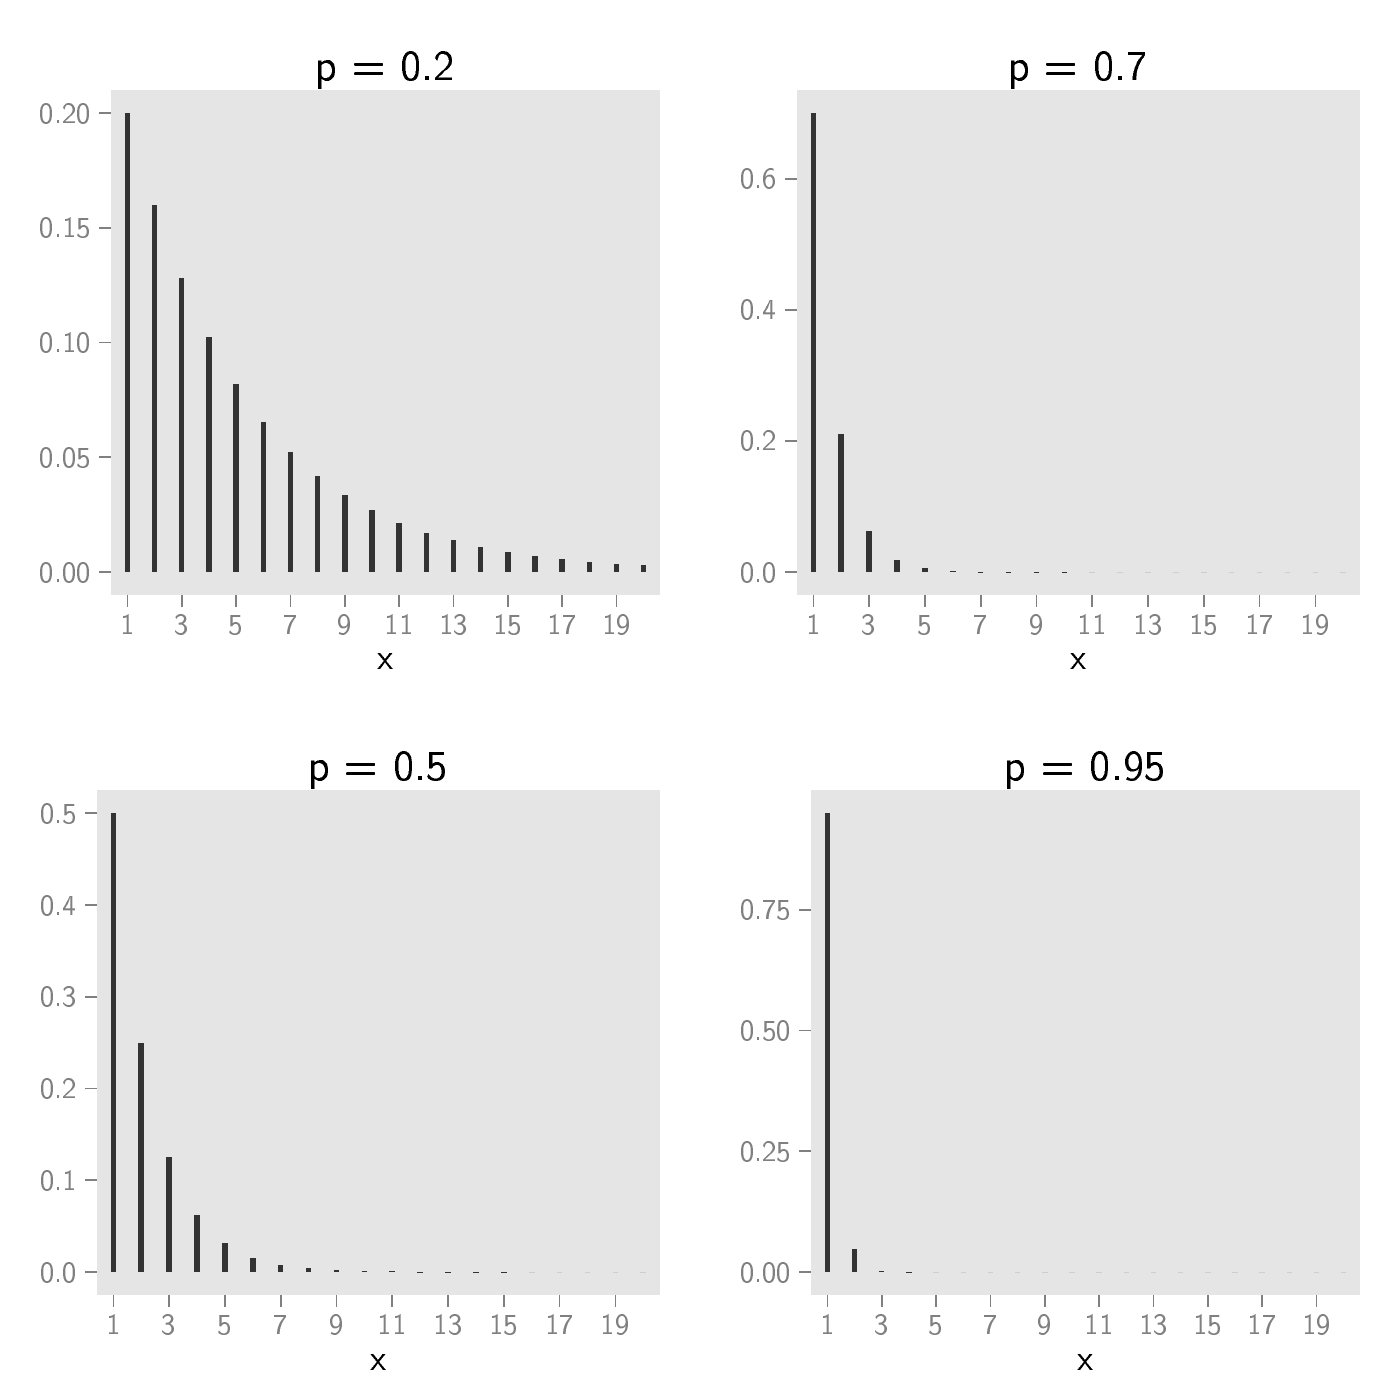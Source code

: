 % Created by tikzDevice version 0.8.1 on 2015-09-10 15:28:15
% !TEX encoding = UTF-8 Unicode
\batchmode
\makeatletter
\def\input@path{{/Users/matvi05/Dropbox/Teaching/ProbStatUProg/Lectures//}}
\makeatother
\documentclass[english,xcolor=svgnames, handout]{beamer}
\nonstopmode

\usepackage{tikz}

\usepackage[active,tightpage,psfixbb]{preview}

\PreviewEnvironment{pgfpicture}

\setlength\PreviewBorder{0pt}

\newcommand{\SweaveOpts}[1]{}  % do not interfere with LaTeX
\newcommand{\SweaveInput}[1]{} % because they are not real TeX commands
\newcommand{\Sexpr}[1]{}       % will only be parsed by R


\usepackage{mathpazo}
\usepackage[T1]{fontenc}
\usepackage[latin9]{inputenc}
\setcounter{secnumdepth}{3}
\setcounter{tocdepth}{3}
\usepackage{calc}
\usepackage{amsmath}
\usepackage{amssymb}
\usepackage{graphicx}

\makeatletter
%%%%%%%%%%%%%%%%%%%%%%%%%%%%%% Textclass specific LaTeX commands.
 % this default might be overridden by plain title style
 \newcommand\makebeamertitle{\frame{\maketitle}}%
 % (ERT) argument for the TOC
 \AtBeginDocument{%
   \let\origtableofcontents=\tableofcontents
   \def\tableofcontents{\@ifnextchar[{\origtableofcontents}{\gobbletableofcontents}}
   \def\gobbletableofcontents#1{\origtableofcontents}
 }

%%%%%%%%%%%%%%%%%%%%%%%%%%%%%% User specified LaTeX commands.
\setcounter{MaxMatrixCols}{10}
\usepackage{graphicx}
\usepackage{amsmath}
\usepackage{mathpazo}
\usepackage{hyperref}
%\usepackage{multimedia}
\usepackage{movie15}
\usepackage{xcolor}
\usepackage{colortbl}
\definecolor{RawSienna}{cmyk}{0,0.87,0.82,0.31}
\definecolor{gray97}{cmyk}{0,0,0,0.03}
\definecolor{robinsegg}{cmyk}{0.18,0.04,0,0.07}
\definecolor{cola}{cmyk}{0,0.315,0.35,0.155}

\newenvironment{stepenumerate}{\begin{enumerate}[<+->]}{\end{enumerate}}
\newenvironment{stepitemize}{\begin{itemize}[<+->]}{\end{itemize} }
\newenvironment{stepenumeratewithalert}{\begin{enumerate}[<+-| alert@+>]}{\end{enumerate}}
\newenvironment{stepitemizewithalert}{\begin{itemize}[<+-| alert@+>]}{\end{itemize} }
\usecolortheme[named=RawSienna]{structure}
%\usecolortheme[RGB={205,0,0}]{structure}
\setbeamertemplate{navigation symbols}{}
\useoutertheme{infolines}
\usetheme{default}
\setbeamertemplate{blocks}[shadow=true]
%\setbeamerfont{structure}{shape=\itshape}
\usefonttheme{structuresmallcapsserif}
\setbeamertemplate{background canvas}{
 % \ifnum \thepage>0 \relax % we are on the first page
%\includegraphics[width=\paperwidth,height=\paperheight]{/home/mv/Dropbox/Foton/IconsWallpaper/greyribbonLighter.jpg}
 % \else
 	% No background for page 2 and onwards
 % \fi
}

\makeatother

\usepackage{babel}

\begin{document}

\begin{tikzpicture}[x=1pt,y=1pt]
\definecolor{fillColor}{RGB}{255,255,255}
\path[use as bounding box,fill=fillColor,fill opacity=0.00] (0,0) rectangle (505.89,505.89);
\begin{scope}
\path[clip] (  0.00,252.94) rectangle (252.94,505.89);
\definecolor{drawColor}{RGB}{255,255,255}
\definecolor{fillColor}{RGB}{255,255,255}

\path[draw=drawColor,line width= 0.6pt,line join=round,line cap=round,fill=fillColor] (  0.00,252.94) rectangle (252.94,505.89);
\end{scope}
\begin{scope}
\path[clip] ( 40.14,290.94) rectangle (238.49,473.26);
\definecolor{fillColor}{gray}{0.90}

\path[fill=fillColor] ( 40.14,290.94) rectangle (238.49,473.26);
\definecolor{fillColor}{gray}{0.20}

\path[fill=fillColor] ( 45.05,299.22) rectangle ( 47.01,464.97);

\path[fill=fillColor] ( 54.87,299.22) rectangle ( 56.83,431.82);

\path[fill=fillColor] ( 64.68,299.22) rectangle ( 66.65,405.30);

\path[fill=fillColor] ( 74.50,299.22) rectangle ( 76.47,384.09);

\path[fill=fillColor] ( 84.32,299.22) rectangle ( 86.29,367.11);

\path[fill=fillColor] ( 94.14,299.22) rectangle ( 96.11,353.54);

\path[fill=fillColor] (103.96,299.22) rectangle (105.93,342.67);

\path[fill=fillColor] (113.78,299.22) rectangle (115.75,333.98);

\path[fill=fillColor] (123.60,299.22) rectangle (125.57,327.03);

\path[fill=fillColor] (133.42,299.22) rectangle (135.39,321.47);

\path[fill=fillColor] (143.24,299.22) rectangle (145.21,317.02);

\path[fill=fillColor] (153.06,299.22) rectangle (155.02,313.46);

\path[fill=fillColor] (162.88,299.22) rectangle (164.84,310.61);

\path[fill=fillColor] (172.70,299.22) rectangle (174.66,308.33);

\path[fill=fillColor] (182.52,299.22) rectangle (184.48,306.51);

\path[fill=fillColor] (192.34,299.22) rectangle (194.30,305.05);

\path[fill=fillColor] (202.16,299.22) rectangle (204.12,303.89);

\path[fill=fillColor] (211.98,299.22) rectangle (213.94,302.96);

\path[fill=fillColor] (221.80,299.22) rectangle (223.76,302.21);

\path[fill=fillColor] (231.62,299.22) rectangle (233.58,301.61);
\end{scope}
\begin{scope}
\path[clip] (  0.00,  0.00) rectangle (505.89,505.89);
\definecolor{drawColor}{gray}{0.50}

\node[text=drawColor,anchor=base east,inner sep=0pt, outer sep=0pt, scale=  0.96] at ( 33.02,295.57) {0.00};

\node[text=drawColor,anchor=base east,inner sep=0pt, outer sep=0pt, scale=  0.96] at ( 33.02,337.01) {0.05};

\node[text=drawColor,anchor=base east,inner sep=0pt, outer sep=0pt, scale=  0.96] at ( 33.02,378.45) {0.10};

\node[text=drawColor,anchor=base east,inner sep=0pt, outer sep=0pt, scale=  0.96] at ( 33.02,419.89) {0.15};

\node[text=drawColor,anchor=base east,inner sep=0pt, outer sep=0pt, scale=  0.96] at ( 33.02,461.32) {0.20};
\end{scope}
\begin{scope}
\path[clip] (  0.00,  0.00) rectangle (505.89,505.89);
\definecolor{drawColor}{gray}{0.50}

\path[draw=drawColor,line width= 0.6pt,line join=round] ( 35.87,299.22) --
	( 40.14,299.22);

\path[draw=drawColor,line width= 0.6pt,line join=round] ( 35.87,340.66) --
	( 40.14,340.66);

\path[draw=drawColor,line width= 0.6pt,line join=round] ( 35.87,382.10) --
	( 40.14,382.10);

\path[draw=drawColor,line width= 0.6pt,line join=round] ( 35.87,423.54) --
	( 40.14,423.54);

\path[draw=drawColor,line width= 0.6pt,line join=round] ( 35.87,464.97) --
	( 40.14,464.97);
\end{scope}
\begin{scope}
\path[clip] (  0.00,  0.00) rectangle (505.89,505.89);
\definecolor{drawColor}{gray}{0.50}

\path[draw=drawColor,line width= 0.6pt,line join=round] ( 46.03,286.67) --
	( 46.03,290.94);

\path[draw=drawColor,line width= 0.6pt,line join=round] ( 65.67,286.67) --
	( 65.67,290.94);

\path[draw=drawColor,line width= 0.6pt,line join=round] ( 85.31,286.67) --
	( 85.31,290.94);

\path[draw=drawColor,line width= 0.6pt,line join=round] (104.94,286.67) --
	(104.94,290.94);

\path[draw=drawColor,line width= 0.6pt,line join=round] (124.58,286.67) --
	(124.58,290.94);

\path[draw=drawColor,line width= 0.6pt,line join=round] (144.22,286.67) --
	(144.22,290.94);

\path[draw=drawColor,line width= 0.6pt,line join=round] (163.86,286.67) --
	(163.86,290.94);

\path[draw=drawColor,line width= 0.6pt,line join=round] (183.50,286.67) --
	(183.50,290.94);

\path[draw=drawColor,line width= 0.6pt,line join=round] (203.14,286.67) --
	(203.14,290.94);

\path[draw=drawColor,line width= 0.6pt,line join=round] (222.78,286.67) --
	(222.78,290.94);
\end{scope}
\begin{scope}
\path[clip] (  0.00,  0.00) rectangle (505.89,505.89);
\definecolor{drawColor}{gray}{0.50}

\node[text=drawColor,anchor=base,inner sep=0pt, outer sep=0pt, scale=  0.96] at ( 46.03,276.52) {1};

\node[text=drawColor,anchor=base,inner sep=0pt, outer sep=0pt, scale=  0.96] at ( 65.67,276.52) {3};

\node[text=drawColor,anchor=base,inner sep=0pt, outer sep=0pt, scale=  0.96] at ( 85.31,276.52) {5};

\node[text=drawColor,anchor=base,inner sep=0pt, outer sep=0pt, scale=  0.96] at (104.94,276.52) {7};

\node[text=drawColor,anchor=base,inner sep=0pt, outer sep=0pt, scale=  0.96] at (124.58,276.52) {9};

\node[text=drawColor,anchor=base,inner sep=0pt, outer sep=0pt, scale=  0.96] at (144.22,276.52) {11};

\node[text=drawColor,anchor=base,inner sep=0pt, outer sep=0pt, scale=  0.96] at (163.86,276.52) {13};

\node[text=drawColor,anchor=base,inner sep=0pt, outer sep=0pt, scale=  0.96] at (183.50,276.52) {15};

\node[text=drawColor,anchor=base,inner sep=0pt, outer sep=0pt, scale=  0.96] at (203.14,276.52) {17};

\node[text=drawColor,anchor=base,inner sep=0pt, outer sep=0pt, scale=  0.96] at (222.78,276.52) {19};
\end{scope}
\begin{scope}
\path[clip] (  0.00,  0.00) rectangle (505.89,505.89);
\definecolor{drawColor}{RGB}{0,0,0}

\node[text=drawColor,anchor=base,inner sep=0pt, outer sep=0pt, scale=  1.20] at (139.31,263.79) {x};
\end{scope}
\begin{scope}
\path[clip] (  0.00,  0.00) rectangle (505.89,505.89);
\definecolor{drawColor}{RGB}{0,0,0}

\node[text=drawColor,anchor=base,inner sep=0pt, outer sep=0pt, scale=  1.44] at (139.31,476.87) {p = 0.2};
\end{scope}
\begin{scope}
\path[clip] (  0.00,  0.00) rectangle (252.94,252.94);
\definecolor{drawColor}{RGB}{255,255,255}
\definecolor{fillColor}{RGB}{255,255,255}

\path[draw=drawColor,line width= 0.6pt,line join=round,line cap=round,fill=fillColor] (  0.00, -0.00) rectangle (252.94,252.94);
\end{scope}
\begin{scope}
\path[clip] ( 34.91, 37.99) rectangle (238.49,220.32);
\definecolor{fillColor}{gray}{0.90}

\path[fill=fillColor] ( 34.91, 37.99) rectangle (238.49,220.32);
\definecolor{fillColor}{gray}{0.20}

\path[fill=fillColor] ( 39.95, 46.28) rectangle ( 41.97,212.03);

\path[fill=fillColor] ( 50.03, 46.28) rectangle ( 52.05,129.15);

\path[fill=fillColor] ( 60.11, 46.28) rectangle ( 62.12, 87.72);

\path[fill=fillColor] ( 70.19, 46.28) rectangle ( 72.20, 67.00);

\path[fill=fillColor] ( 80.26, 46.28) rectangle ( 82.28, 56.64);

\path[fill=fillColor] ( 90.34, 46.28) rectangle ( 92.36, 51.46);

\path[fill=fillColor] (100.42, 46.28) rectangle (102.44, 48.87);

\path[fill=fillColor] (110.50, 46.28) rectangle (112.51, 47.57);

\path[fill=fillColor] (120.58, 46.28) rectangle (122.59, 46.93);

\path[fill=fillColor] (130.66, 46.28) rectangle (132.67, 46.60);

\path[fill=fillColor] (140.73, 46.28) rectangle (142.75, 46.44);

\path[fill=fillColor] (150.81, 46.28) rectangle (152.83, 46.36);

\path[fill=fillColor] (160.89, 46.28) rectangle (162.91, 46.32);

\path[fill=fillColor] (170.97, 46.28) rectangle (172.98, 46.30);

\path[fill=fillColor] (181.05, 46.28) rectangle (183.06, 46.29);

\path[fill=fillColor] (191.12, 46.28) rectangle (193.14, 46.28);

\path[fill=fillColor] (201.20, 46.28) rectangle (203.22, 46.28);

\path[fill=fillColor] (211.28, 46.28) rectangle (213.30, 46.28);

\path[fill=fillColor] (221.36, 46.28) rectangle (223.37, 46.28);

\path[fill=fillColor] (231.44, 46.28) rectangle (233.45, 46.28);
\end{scope}
\begin{scope}
\path[clip] (  0.00,  0.00) rectangle (505.89,505.89);
\definecolor{drawColor}{gray}{0.50}

\node[text=drawColor,anchor=base east,inner sep=0pt, outer sep=0pt, scale=  0.96] at ( 27.80, 42.63) {0.0};

\node[text=drawColor,anchor=base east,inner sep=0pt, outer sep=0pt, scale=  0.96] at ( 27.80, 75.78) {0.1};

\node[text=drawColor,anchor=base east,inner sep=0pt, outer sep=0pt, scale=  0.96] at ( 27.80,108.93) {0.2};

\node[text=drawColor,anchor=base east,inner sep=0pt, outer sep=0pt, scale=  0.96] at ( 27.80,142.08) {0.3};

\node[text=drawColor,anchor=base east,inner sep=0pt, outer sep=0pt, scale=  0.96] at ( 27.80,175.23) {0.4};

\node[text=drawColor,anchor=base east,inner sep=0pt, outer sep=0pt, scale=  0.96] at ( 27.80,208.38) {0.5};
\end{scope}
\begin{scope}
\path[clip] (  0.00,  0.00) rectangle (505.89,505.89);
\definecolor{drawColor}{gray}{0.50}

\path[draw=drawColor,line width= 0.6pt,line join=round] ( 30.65, 46.28) --
	( 34.91, 46.28);

\path[draw=drawColor,line width= 0.6pt,line join=round] ( 30.65, 79.43) --
	( 34.91, 79.43);

\path[draw=drawColor,line width= 0.6pt,line join=round] ( 30.65,112.58) --
	( 34.91,112.58);

\path[draw=drawColor,line width= 0.6pt,line join=round] ( 30.65,145.73) --
	( 34.91,145.73);

\path[draw=drawColor,line width= 0.6pt,line join=round] ( 30.65,178.88) --
	( 34.91,178.88);

\path[draw=drawColor,line width= 0.6pt,line join=round] ( 30.65,212.03) --
	( 34.91,212.03);
\end{scope}
\begin{scope}
\path[clip] (  0.00,  0.00) rectangle (505.89,505.89);
\definecolor{drawColor}{gray}{0.50}

\path[draw=drawColor,line width= 0.6pt,line join=round] ( 40.96, 33.72) --
	( 40.96, 37.99);

\path[draw=drawColor,line width= 0.6pt,line join=round] ( 61.12, 33.72) --
	( 61.12, 37.99);

\path[draw=drawColor,line width= 0.6pt,line join=round] ( 81.27, 33.72) --
	( 81.27, 37.99);

\path[draw=drawColor,line width= 0.6pt,line join=round] (101.43, 33.72) --
	(101.43, 37.99);

\path[draw=drawColor,line width= 0.6pt,line join=round] (121.59, 33.72) --
	(121.59, 37.99);

\path[draw=drawColor,line width= 0.6pt,line join=round] (141.74, 33.72) --
	(141.74, 37.99);

\path[draw=drawColor,line width= 0.6pt,line join=round] (161.90, 33.72) --
	(161.90, 37.99);

\path[draw=drawColor,line width= 0.6pt,line join=round] (182.05, 33.72) --
	(182.05, 37.99);

\path[draw=drawColor,line width= 0.6pt,line join=round] (202.21, 33.72) --
	(202.21, 37.99);

\path[draw=drawColor,line width= 0.6pt,line join=round] (222.37, 33.72) --
	(222.37, 37.99);
\end{scope}
\begin{scope}
\path[clip] (  0.00,  0.00) rectangle (505.89,505.89);
\definecolor{drawColor}{gray}{0.50}

\node[text=drawColor,anchor=base,inner sep=0pt, outer sep=0pt, scale=  0.96] at ( 40.96, 23.58) {1};

\node[text=drawColor,anchor=base,inner sep=0pt, outer sep=0pt, scale=  0.96] at ( 61.12, 23.58) {3};

\node[text=drawColor,anchor=base,inner sep=0pt, outer sep=0pt, scale=  0.96] at ( 81.27, 23.58) {5};

\node[text=drawColor,anchor=base,inner sep=0pt, outer sep=0pt, scale=  0.96] at (101.43, 23.58) {7};

\node[text=drawColor,anchor=base,inner sep=0pt, outer sep=0pt, scale=  0.96] at (121.59, 23.58) {9};

\node[text=drawColor,anchor=base,inner sep=0pt, outer sep=0pt, scale=  0.96] at (141.74, 23.58) {11};

\node[text=drawColor,anchor=base,inner sep=0pt, outer sep=0pt, scale=  0.96] at (161.90, 23.58) {13};

\node[text=drawColor,anchor=base,inner sep=0pt, outer sep=0pt, scale=  0.96] at (182.05, 23.58) {15};

\node[text=drawColor,anchor=base,inner sep=0pt, outer sep=0pt, scale=  0.96] at (202.21, 23.58) {17};

\node[text=drawColor,anchor=base,inner sep=0pt, outer sep=0pt, scale=  0.96] at (222.37, 23.58) {19};
\end{scope}
\begin{scope}
\path[clip] (  0.00,  0.00) rectangle (505.89,505.89);
\definecolor{drawColor}{RGB}{0,0,0}

\node[text=drawColor,anchor=base,inner sep=0pt, outer sep=0pt, scale=  1.20] at (136.70, 10.84) {x};
\end{scope}
\begin{scope}
\path[clip] (  0.00,  0.00) rectangle (505.89,505.89);
\definecolor{drawColor}{RGB}{0,0,0}

\node[text=drawColor,anchor=base,inner sep=0pt, outer sep=0pt, scale=  1.44] at (136.70,223.93) {p = 0.5};
\end{scope}
\begin{scope}
\path[clip] (252.94,252.94) rectangle (505.89,505.89);
\definecolor{drawColor}{RGB}{255,255,255}
\definecolor{fillColor}{RGB}{255,255,255}

\path[draw=drawColor,line width= 0.6pt,line join=round,line cap=round,fill=fillColor] (252.94,252.94) rectangle (505.89,505.89);
\end{scope}
\begin{scope}
\path[clip] (287.86,290.94) rectangle (491.44,473.26);
\definecolor{fillColor}{gray}{0.90}

\path[fill=fillColor] (287.86,290.94) rectangle (491.44,473.26);
\definecolor{fillColor}{gray}{0.20}

\path[fill=fillColor] (292.90,299.22) rectangle (294.91,464.97);

\path[fill=fillColor] (302.98,299.22) rectangle (304.99,348.95);

\path[fill=fillColor] (313.05,299.22) rectangle (315.07,314.14);

\path[fill=fillColor] (323.13,299.22) rectangle (325.15,303.70);

\path[fill=fillColor] (333.21,299.22) rectangle (335.23,300.57);

\path[fill=fillColor] (343.29,299.22) rectangle (345.30,299.63);

\path[fill=fillColor] (353.37,299.22) rectangle (355.38,299.34);

\path[fill=fillColor] (363.44,299.22) rectangle (365.46,299.26);

\path[fill=fillColor] (373.52,299.22) rectangle (375.54,299.23);

\path[fill=fillColor] (383.60,299.22) rectangle (385.62,299.23);

\path[fill=fillColor] (393.68,299.22) rectangle (395.69,299.22);

\path[fill=fillColor] (403.76,299.22) rectangle (405.77,299.22);

\path[fill=fillColor] (413.83,299.22) rectangle (415.85,299.22);

\path[fill=fillColor] (423.91,299.22) rectangle (425.93,299.22);

\path[fill=fillColor] (433.99,299.22) rectangle (436.01,299.22);

\path[fill=fillColor] (444.07,299.22) rectangle (446.08,299.22);

\path[fill=fillColor] (454.15,299.22) rectangle (456.16,299.22);

\path[fill=fillColor] (464.23,299.22) rectangle (466.24,299.22);

\path[fill=fillColor] (474.30,299.22) rectangle (476.32,299.22);

\path[fill=fillColor] (484.38,299.22) rectangle (486.40,299.22);
\end{scope}
\begin{scope}
\path[clip] (  0.00,  0.00) rectangle (505.89,505.89);
\definecolor{drawColor}{gray}{0.50}

\node[text=drawColor,anchor=base east,inner sep=0pt, outer sep=0pt, scale=  0.96] at (280.75,295.57) {0.0};

\node[text=drawColor,anchor=base east,inner sep=0pt, outer sep=0pt, scale=  0.96] at (280.75,342.93) {0.2};

\node[text=drawColor,anchor=base east,inner sep=0pt, outer sep=0pt, scale=  0.96] at (280.75,390.29) {0.4};

\node[text=drawColor,anchor=base east,inner sep=0pt, outer sep=0pt, scale=  0.96] at (280.75,437.64) {0.6};
\end{scope}
\begin{scope}
\path[clip] (  0.00,  0.00) rectangle (505.89,505.89);
\definecolor{drawColor}{gray}{0.50}

\path[draw=drawColor,line width= 0.6pt,line join=round] (283.59,299.22) --
	(287.86,299.22);

\path[draw=drawColor,line width= 0.6pt,line join=round] (283.59,346.58) --
	(287.86,346.58);

\path[draw=drawColor,line width= 0.6pt,line join=round] (283.59,393.94) --
	(287.86,393.94);

\path[draw=drawColor,line width= 0.6pt,line join=round] (283.59,441.29) --
	(287.86,441.29);
\end{scope}
\begin{scope}
\path[clip] (  0.00,  0.00) rectangle (505.89,505.89);
\definecolor{drawColor}{gray}{0.50}

\path[draw=drawColor,line width= 0.6pt,line join=round] (293.91,286.67) --
	(293.91,290.94);

\path[draw=drawColor,line width= 0.6pt,line join=round] (314.06,286.67) --
	(314.06,290.94);

\path[draw=drawColor,line width= 0.6pt,line join=round] (334.22,286.67) --
	(334.22,290.94);

\path[draw=drawColor,line width= 0.6pt,line join=round] (354.37,286.67) --
	(354.37,290.94);

\path[draw=drawColor,line width= 0.6pt,line join=round] (374.53,286.67) --
	(374.53,290.94);

\path[draw=drawColor,line width= 0.6pt,line join=round] (394.69,286.67) --
	(394.69,290.94);

\path[draw=drawColor,line width= 0.6pt,line join=round] (414.84,286.67) --
	(414.84,290.94);

\path[draw=drawColor,line width= 0.6pt,line join=round] (435.00,286.67) --
	(435.00,290.94);

\path[draw=drawColor,line width= 0.6pt,line join=round] (455.15,286.67) --
	(455.15,290.94);

\path[draw=drawColor,line width= 0.6pt,line join=round] (475.31,286.67) --
	(475.31,290.94);
\end{scope}
\begin{scope}
\path[clip] (  0.00,  0.00) rectangle (505.89,505.89);
\definecolor{drawColor}{gray}{0.50}

\node[text=drawColor,anchor=base,inner sep=0pt, outer sep=0pt, scale=  0.96] at (293.91,276.52) {1};

\node[text=drawColor,anchor=base,inner sep=0pt, outer sep=0pt, scale=  0.96] at (314.06,276.52) {3};

\node[text=drawColor,anchor=base,inner sep=0pt, outer sep=0pt, scale=  0.96] at (334.22,276.52) {5};

\node[text=drawColor,anchor=base,inner sep=0pt, outer sep=0pt, scale=  0.96] at (354.37,276.52) {7};

\node[text=drawColor,anchor=base,inner sep=0pt, outer sep=0pt, scale=  0.96] at (374.53,276.52) {9};

\node[text=drawColor,anchor=base,inner sep=0pt, outer sep=0pt, scale=  0.96] at (394.69,276.52) {11};

\node[text=drawColor,anchor=base,inner sep=0pt, outer sep=0pt, scale=  0.96] at (414.84,276.52) {13};

\node[text=drawColor,anchor=base,inner sep=0pt, outer sep=0pt, scale=  0.96] at (435.00,276.52) {15};

\node[text=drawColor,anchor=base,inner sep=0pt, outer sep=0pt, scale=  0.96] at (455.15,276.52) {17};

\node[text=drawColor,anchor=base,inner sep=0pt, outer sep=0pt, scale=  0.96] at (475.31,276.52) {19};
\end{scope}
\begin{scope}
\path[clip] (  0.00,  0.00) rectangle (505.89,505.89);
\definecolor{drawColor}{RGB}{0,0,0}

\node[text=drawColor,anchor=base,inner sep=0pt, outer sep=0pt, scale=  1.20] at (389.65,263.79) {x};
\end{scope}
\begin{scope}
\path[clip] (  0.00,  0.00) rectangle (505.89,505.89);
\definecolor{drawColor}{RGB}{0,0,0}

\node[text=drawColor,anchor=base,inner sep=0pt, outer sep=0pt, scale=  1.44] at (389.65,476.87) {p = 0.7};
\end{scope}
\begin{scope}
\path[clip] (252.94,  0.00) rectangle (505.89,252.94);
\definecolor{drawColor}{RGB}{255,255,255}
\definecolor{fillColor}{RGB}{255,255,255}

\path[draw=drawColor,line width= 0.6pt,line join=round,line cap=round,fill=fillColor] (252.94, -0.00) rectangle (505.89,252.94);
\end{scope}
\begin{scope}
\path[clip] (293.08, 37.99) rectangle (491.44,220.32);
\definecolor{fillColor}{gray}{0.90}

\path[fill=fillColor] (293.08, 37.99) rectangle (491.44,220.32);
\definecolor{fillColor}{gray}{0.20}

\path[fill=fillColor] (297.99, 46.28) rectangle (299.95,212.03);

\path[fill=fillColor] (307.81, 46.28) rectangle (309.77, 54.57);

\path[fill=fillColor] (317.63, 46.28) rectangle (319.59, 46.69);

\path[fill=fillColor] (327.45, 46.28) rectangle (329.41, 46.30);

\path[fill=fillColor] (337.27, 46.28) rectangle (339.23, 46.28);

\path[fill=fillColor] (347.09, 46.28) rectangle (349.05, 46.28);

\path[fill=fillColor] (356.91, 46.28) rectangle (358.87, 46.28);

\path[fill=fillColor] (366.73, 46.28) rectangle (368.69, 46.28);

\path[fill=fillColor] (376.55, 46.28) rectangle (378.51, 46.28);

\path[fill=fillColor] (386.37, 46.28) rectangle (388.33, 46.28);

\path[fill=fillColor] (396.19, 46.28) rectangle (398.15, 46.28);

\path[fill=fillColor] (406.01, 46.28) rectangle (407.97, 46.28);

\path[fill=fillColor] (415.83, 46.28) rectangle (417.79, 46.28);

\path[fill=fillColor] (425.64, 46.28) rectangle (427.61, 46.28);

\path[fill=fillColor] (435.46, 46.28) rectangle (437.43, 46.28);

\path[fill=fillColor] (445.28, 46.28) rectangle (447.25, 46.28);

\path[fill=fillColor] (455.10, 46.28) rectangle (457.07, 46.28);

\path[fill=fillColor] (464.92, 46.28) rectangle (466.89, 46.28);

\path[fill=fillColor] (474.74, 46.28) rectangle (476.71, 46.28);

\path[fill=fillColor] (484.56, 46.28) rectangle (486.53, 46.28);
\end{scope}
\begin{scope}
\path[clip] (  0.00,  0.00) rectangle (505.89,505.89);
\definecolor{drawColor}{gray}{0.50}

\node[text=drawColor,anchor=base east,inner sep=0pt, outer sep=0pt, scale=  0.96] at (285.97, 42.63) {0.00};

\node[text=drawColor,anchor=base east,inner sep=0pt, outer sep=0pt, scale=  0.96] at (285.97, 86.25) {0.25};

\node[text=drawColor,anchor=base east,inner sep=0pt, outer sep=0pt, scale=  0.96] at (285.97,129.87) {0.50};

\node[text=drawColor,anchor=base east,inner sep=0pt, outer sep=0pt, scale=  0.96] at (285.97,173.48) {0.75};
\end{scope}
\begin{scope}
\path[clip] (  0.00,  0.00) rectangle (505.89,505.89);
\definecolor{drawColor}{gray}{0.50}

\path[draw=drawColor,line width= 0.6pt,line join=round] (288.81, 46.28) --
	(293.08, 46.28);

\path[draw=drawColor,line width= 0.6pt,line join=round] (288.81, 89.90) --
	(293.08, 89.90);

\path[draw=drawColor,line width= 0.6pt,line join=round] (288.81,133.51) --
	(293.08,133.51);

\path[draw=drawColor,line width= 0.6pt,line join=round] (288.81,177.13) --
	(293.08,177.13);
\end{scope}
\begin{scope}
\path[clip] (  0.00,  0.00) rectangle (505.89,505.89);
\definecolor{drawColor}{gray}{0.50}

\path[draw=drawColor,line width= 0.6pt,line join=round] (298.97, 33.72) --
	(298.97, 37.99);

\path[draw=drawColor,line width= 0.6pt,line join=round] (318.61, 33.72) --
	(318.61, 37.99);

\path[draw=drawColor,line width= 0.6pt,line join=round] (338.25, 33.72) --
	(338.25, 37.99);

\path[draw=drawColor,line width= 0.6pt,line join=round] (357.89, 33.72) --
	(357.89, 37.99);

\path[draw=drawColor,line width= 0.6pt,line join=round] (377.53, 33.72) --
	(377.53, 37.99);

\path[draw=drawColor,line width= 0.6pt,line join=round] (397.17, 33.72) --
	(397.17, 37.99);

\path[draw=drawColor,line width= 0.6pt,line join=round] (416.81, 33.72) --
	(416.81, 37.99);

\path[draw=drawColor,line width= 0.6pt,line join=round] (436.45, 33.72) --
	(436.45, 37.99);

\path[draw=drawColor,line width= 0.6pt,line join=round] (456.09, 33.72) --
	(456.09, 37.99);

\path[draw=drawColor,line width= 0.6pt,line join=round] (475.72, 33.72) --
	(475.72, 37.99);
\end{scope}
\begin{scope}
\path[clip] (  0.00,  0.00) rectangle (505.89,505.89);
\definecolor{drawColor}{gray}{0.50}

\node[text=drawColor,anchor=base,inner sep=0pt, outer sep=0pt, scale=  0.96] at (298.97, 23.58) {1};

\node[text=drawColor,anchor=base,inner sep=0pt, outer sep=0pt, scale=  0.96] at (318.61, 23.58) {3};

\node[text=drawColor,anchor=base,inner sep=0pt, outer sep=0pt, scale=  0.96] at (338.25, 23.58) {5};

\node[text=drawColor,anchor=base,inner sep=0pt, outer sep=0pt, scale=  0.96] at (357.89, 23.58) {7};

\node[text=drawColor,anchor=base,inner sep=0pt, outer sep=0pt, scale=  0.96] at (377.53, 23.58) {9};

\node[text=drawColor,anchor=base,inner sep=0pt, outer sep=0pt, scale=  0.96] at (397.17, 23.58) {11};

\node[text=drawColor,anchor=base,inner sep=0pt, outer sep=0pt, scale=  0.96] at (416.81, 23.58) {13};

\node[text=drawColor,anchor=base,inner sep=0pt, outer sep=0pt, scale=  0.96] at (436.45, 23.58) {15};

\node[text=drawColor,anchor=base,inner sep=0pt, outer sep=0pt, scale=  0.96] at (456.09, 23.58) {17};

\node[text=drawColor,anchor=base,inner sep=0pt, outer sep=0pt, scale=  0.96] at (475.72, 23.58) {19};
\end{scope}
\begin{scope}
\path[clip] (  0.00,  0.00) rectangle (505.89,505.89);
\definecolor{drawColor}{RGB}{0,0,0}

\node[text=drawColor,anchor=base,inner sep=0pt, outer sep=0pt, scale=  1.20] at (392.26, 10.84) {x};
\end{scope}
\begin{scope}
\path[clip] (  0.00,  0.00) rectangle (505.89,505.89);
\definecolor{drawColor}{RGB}{0,0,0}

\node[text=drawColor,anchor=base,inner sep=0pt, outer sep=0pt, scale=  1.44] at (392.26,223.93) {p = 0.95};
\end{scope}
\end{tikzpicture}

\end{document}
